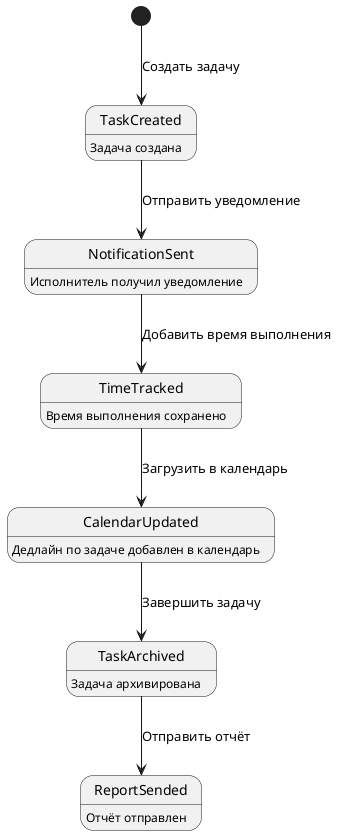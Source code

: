@startuml
[*]     --> TaskCreated :Создать задачу
TaskCreated : Задача создана
TaskCreated --> NotificationSent: Отправить уведомление
NotificationSent: Исполнитель получил уведомление
NotificationSent-->TimeTracked: Добавить время выполнения
TimeTracked: Время выполнения сохранено
TimeTracked-->CalendarUpdated: Загрузить в календарь
CalendarUpdated: Дедлайн по задаче добавлен в календарь
CalendarUpdated-->TaskArchived: Завершить задачу
TaskArchived: Задача архивирована
TaskArchived-->ReportSended: Отправить отчёт
ReportSended: Отчёт отправлен
@enduml